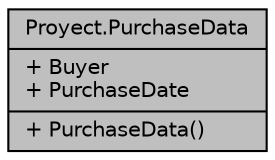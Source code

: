 digraph "Proyect.PurchaseData"
{
 // INTERACTIVE_SVG=YES
 // LATEX_PDF_SIZE
  edge [fontname="Helvetica",fontsize="10",labelfontname="Helvetica",labelfontsize="10"];
  node [fontname="Helvetica",fontsize="10",shape=record];
  Node1 [label="{Proyect.PurchaseData\n|+ Buyer\l+ PurchaseDate\l|+ PurchaseData()\l}",height=0.2,width=0.4,color="black", fillcolor="grey75", style="filled", fontcolor="black",tooltip="Clase para guardar la fecha y quien compró las ofertas (Por SRP)."];
}
